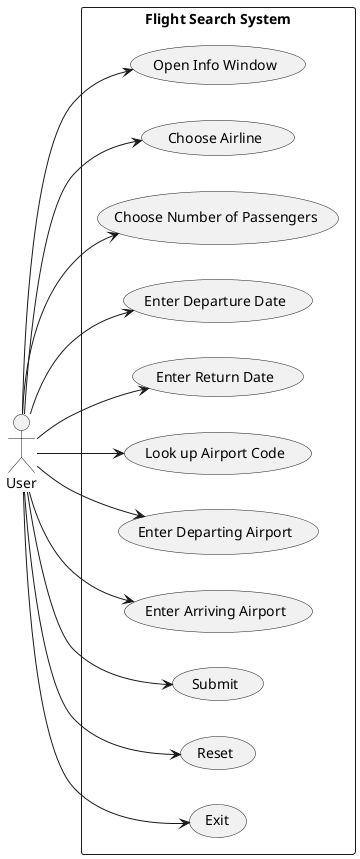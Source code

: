 @startuml flight_search
left to right direction
actor User
rectangle "Flight Search System" as system {
  (Open Info Window)
  (Choose Airline)
  (Choose Number of Passengers)
  (Enter Departure Date)
  (Enter Return Date)
  (Look up Airport Code)
  (Enter Departing Airport)
  (Enter Arriving Airport)
  (Submit)
  (Reset)
  (Exit)
}
User --> (Open Info Window)
User --> (Choose Airline)
User --> (Choose Number of Passengers)
User --> (Enter Departure Date)
User --> (Enter Return Date)
User --> (Look up Airport Code)
User --> (Enter Departing Airport)
User --> (Enter Arriving Airport)
User --> (Submit)
User --> (Reset)
User --> (Exit)
@enduml
